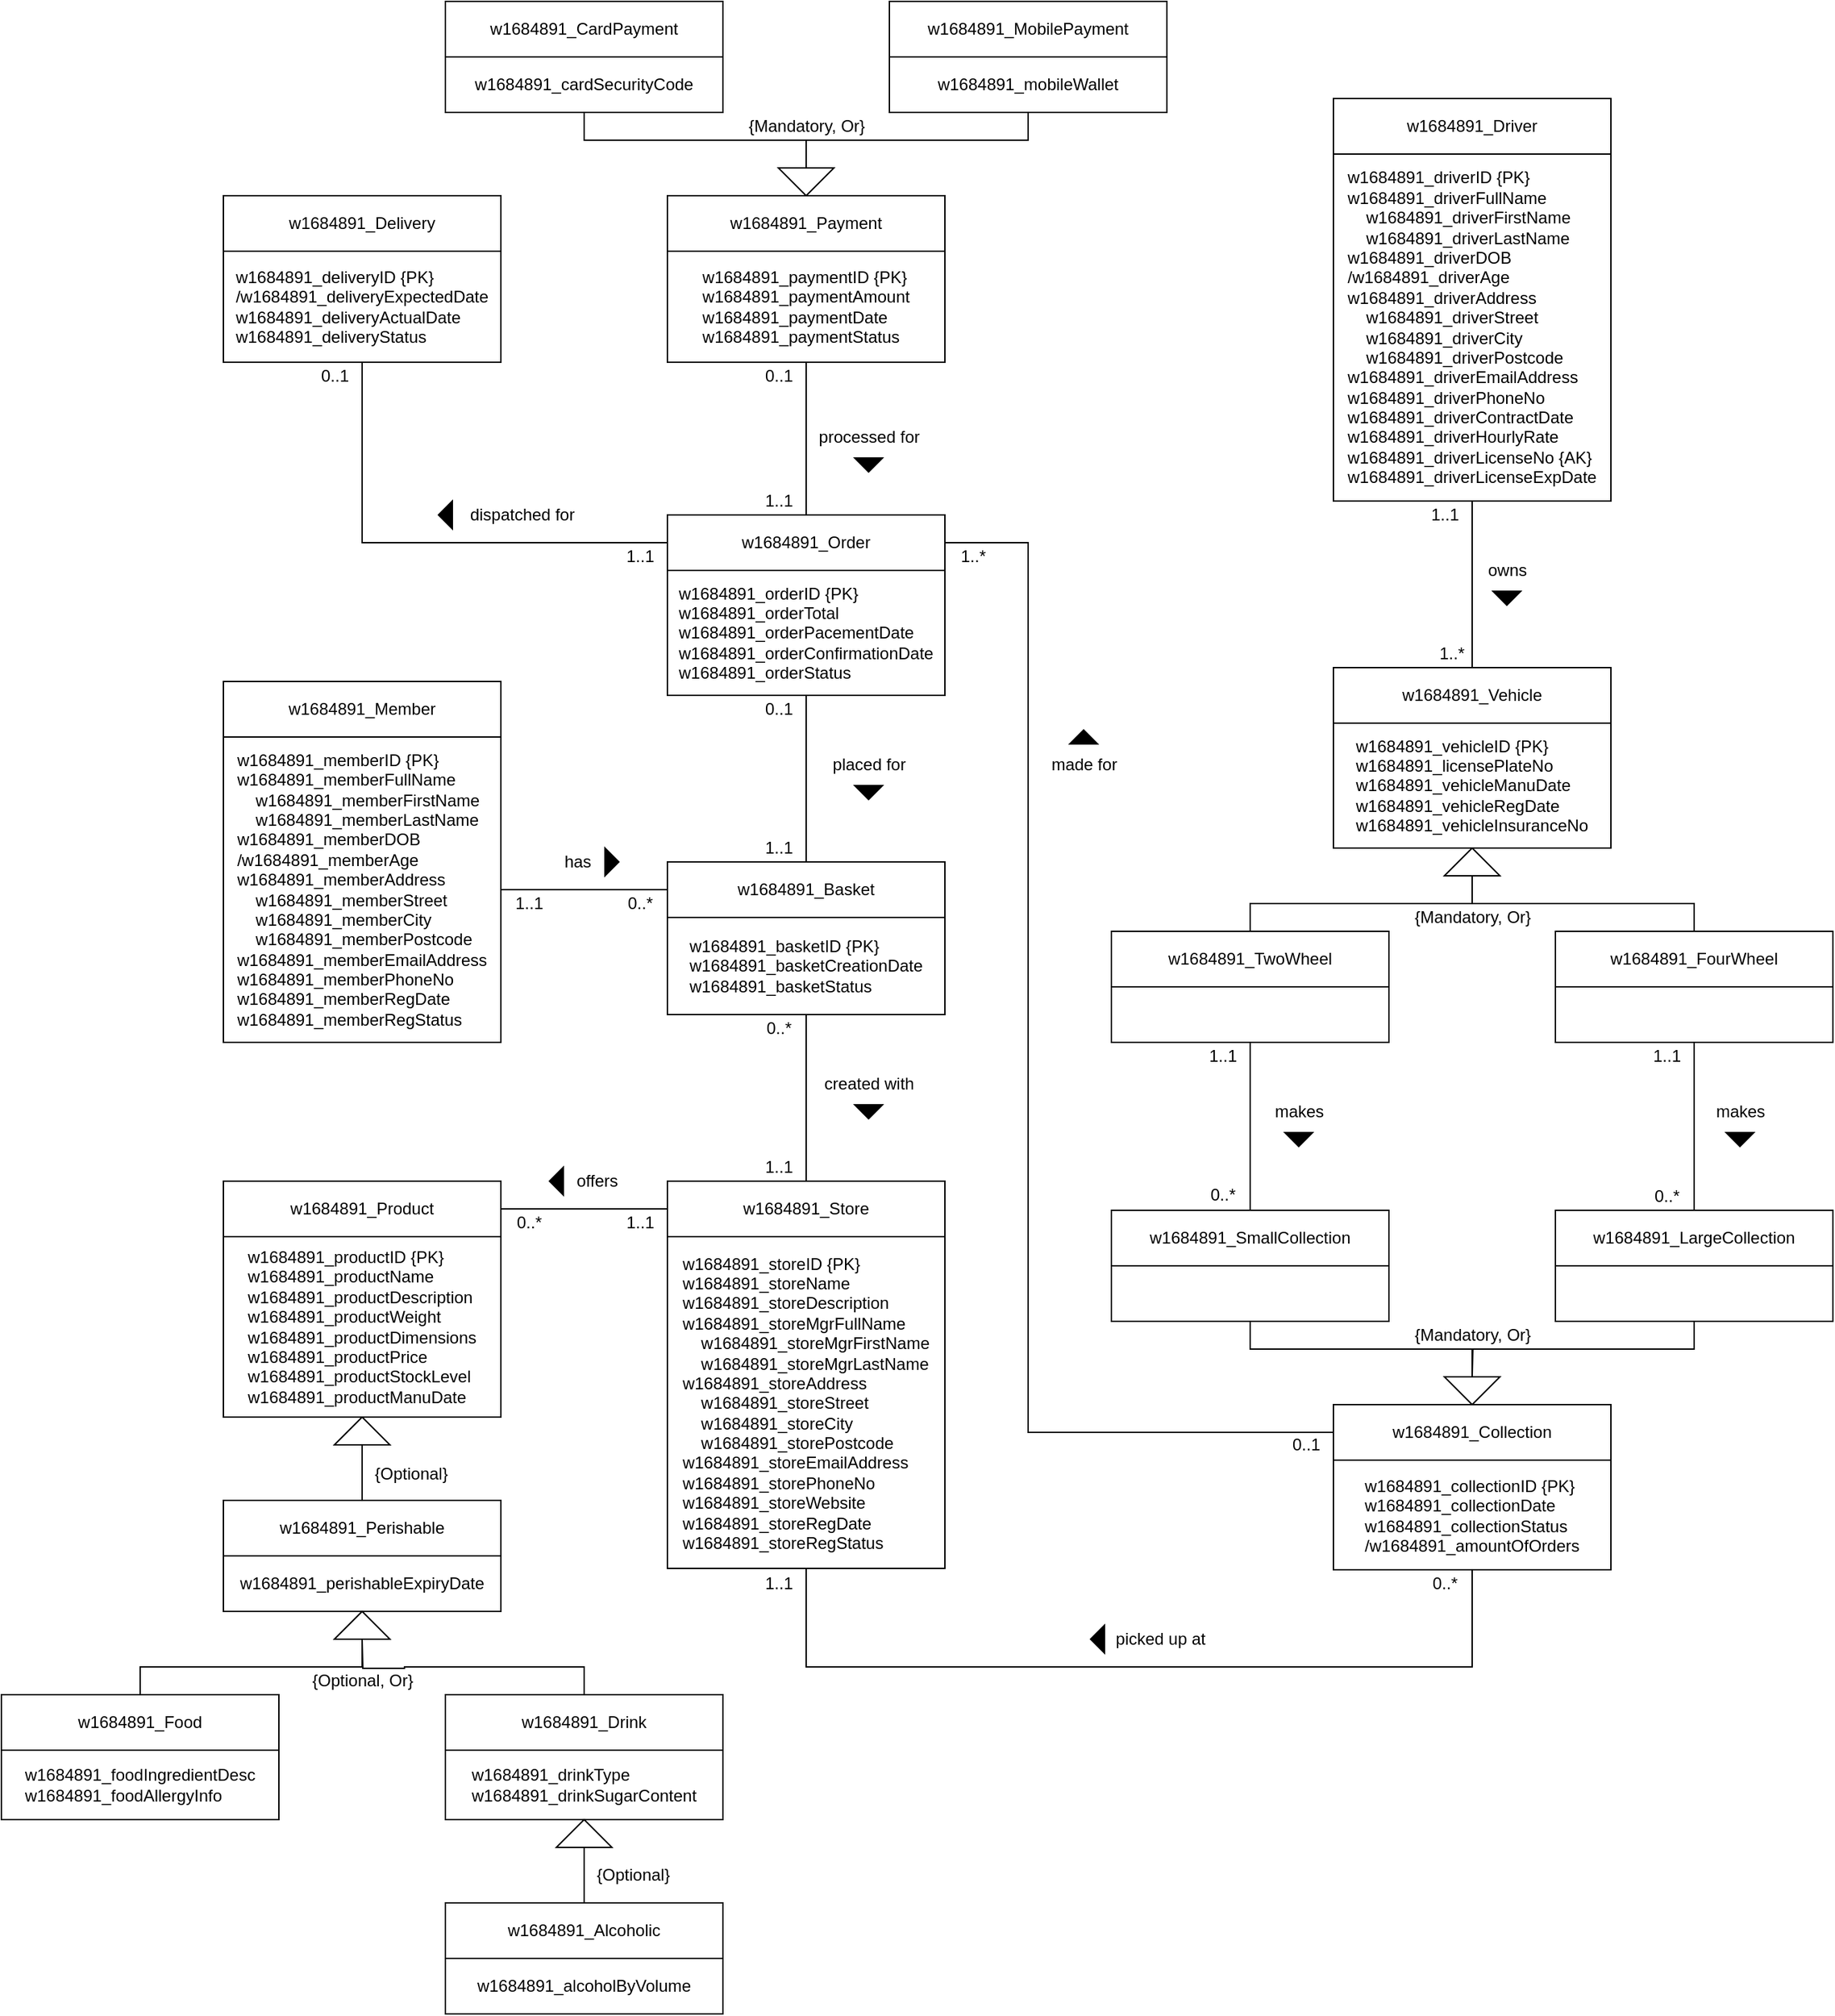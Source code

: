 <mxfile version="13.7.9" type="device"><diagram id="AXbPrAA4y6u8cPuDH0ho" name="Page-1"><mxGraphModel dx="1204" dy="5" grid="1" gridSize="10" guides="1" tooltips="1" connect="1" arrows="1" fold="1" page="1" pageScale="1" pageWidth="827" pageHeight="1169" math="0" shadow="0"><root><mxCell id="0"/><mxCell id="1" parent="0"/><mxCell id="hyEN_JTpBIxeZ1MjR1HN-39" value="" style="group" vertex="1" connectable="0" parent="1"><mxGeometry x="1000" y="1670" width="200" height="260" as="geometry"/></mxCell><mxCell id="hyEN_JTpBIxeZ1MjR1HN-40" value="w1684891_Member" style="whiteSpace=wrap;html=1;" vertex="1" parent="hyEN_JTpBIxeZ1MjR1HN-39"><mxGeometry width="200.0" height="40" as="geometry"/></mxCell><mxCell id="hyEN_JTpBIxeZ1MjR1HN-41" value="&lt;div style=&quot;text-align: justify&quot;&gt;w1684891_memberID {PK}&lt;/div&gt;&lt;span&gt;&lt;div style=&quot;text-align: justify&quot;&gt;&lt;span&gt;w1684891_memberFullName&lt;/span&gt;&lt;/div&gt;&lt;/span&gt;&lt;span&gt;&lt;div style=&quot;text-align: justify&quot;&gt;&lt;span&gt;&amp;nbsp; &amp;nbsp; w1684891_memberFirstName&lt;/span&gt;&lt;span&gt;&amp;nbsp;&lt;/span&gt;&lt;/div&gt;&lt;/span&gt;&lt;div style=&quot;text-align: justify&quot;&gt;&lt;span&gt;&amp;nbsp; &amp;nbsp; w1684891_memberLastName&lt;/span&gt;&lt;/div&gt;&lt;span&gt;&lt;div style=&quot;text-align: justify&quot;&gt;&lt;span&gt;w1684891_memberDOB&lt;/span&gt;&lt;/div&gt;&lt;div style=&quot;text-align: justify&quot;&gt;&lt;span&gt;/w1684891_memberAge&lt;/span&gt;&lt;span&gt;&lt;br&gt;&lt;/span&gt;&lt;/div&gt;&lt;/span&gt;&lt;div style=&quot;text-align: justify&quot;&gt;&lt;span&gt;w1684891_memberAddress&lt;/span&gt;&lt;/div&gt;&lt;div style=&quot;text-align: justify&quot;&gt;&lt;span&gt;&amp;nbsp; &amp;nbsp; w1684891_memberStreet&lt;/span&gt;&lt;span&gt;&lt;br&gt;&lt;/span&gt;&lt;/div&gt;&lt;div style=&quot;text-align: justify&quot;&gt;&lt;span&gt;&amp;nbsp; &amp;nbsp; w1684891_memberCity&lt;/span&gt;&lt;span&gt;&lt;br&gt;&lt;/span&gt;&lt;/div&gt;&lt;div style=&quot;text-align: justify&quot;&gt;&lt;span&gt;&amp;nbsp; &amp;nbsp; w1684891_memberPostcode&lt;/span&gt;&lt;span&gt;&lt;br&gt;&lt;/span&gt;&lt;/div&gt;&lt;div style=&quot;text-align: justify&quot;&gt;&lt;span&gt;w1684891_memberEmailAddress&lt;/span&gt;&lt;span&gt;&lt;br&gt;&lt;/span&gt;&lt;/div&gt;&lt;div style=&quot;text-align: justify&quot;&gt;&lt;span&gt;w1684891_memberPhoneNo&lt;/span&gt;&lt;span&gt;&lt;br&gt;&lt;/span&gt;&lt;/div&gt;&lt;div style=&quot;text-align: justify&quot;&gt;&lt;span&gt;w1684891_memberRegDate&lt;/span&gt;&lt;/div&gt;&lt;div style=&quot;text-align: justify&quot;&gt;w1684891_memberRegStatus&lt;span&gt;&lt;br&gt;&lt;/span&gt;&lt;/div&gt;" style="whiteSpace=wrap;html=1;align=center;" vertex="1" parent="hyEN_JTpBIxeZ1MjR1HN-39"><mxGeometry y="40" width="200" height="220" as="geometry"/></mxCell><mxCell id="hyEN_JTpBIxeZ1MjR1HN-42" value="" style="group" vertex="1" connectable="0" parent="1"><mxGeometry x="1320" y="1800" width="200" height="110" as="geometry"/></mxCell><mxCell id="hyEN_JTpBIxeZ1MjR1HN-43" value="&lt;div style=&quot;text-align: justify&quot;&gt;w1684891_basketID {PK}&lt;br&gt;&lt;/div&gt;&lt;div style=&quot;text-align: justify&quot;&gt;w1684891_basketCreationDate&lt;br&gt;&lt;/div&gt;&lt;div style=&quot;text-align: justify&quot;&gt;w1684891_basketStatus&lt;br&gt;&lt;/div&gt;" style="whiteSpace=wrap;html=1;align=center;" vertex="1" parent="hyEN_JTpBIxeZ1MjR1HN-42"><mxGeometry y="40" width="200" height="70" as="geometry"/></mxCell><mxCell id="hyEN_JTpBIxeZ1MjR1HN-44" value="w1684891_Basket" style="whiteSpace=wrap;html=1;" vertex="1" parent="hyEN_JTpBIxeZ1MjR1HN-42"><mxGeometry width="200.0" height="40" as="geometry"/></mxCell><mxCell id="hyEN_JTpBIxeZ1MjR1HN-129" value="" style="group" vertex="1" connectable="0" parent="1"><mxGeometry x="1320" y="2030" width="200" height="279" as="geometry"/></mxCell><mxCell id="hyEN_JTpBIxeZ1MjR1HN-130" value="w1684891_Store" style="whiteSpace=wrap;html=1;" vertex="1" parent="hyEN_JTpBIxeZ1MjR1HN-129"><mxGeometry width="200.0" height="40" as="geometry"/></mxCell><mxCell id="hyEN_JTpBIxeZ1MjR1HN-131" value="&lt;div style=&quot;text-align: justify&quot;&gt;&lt;div&gt;w1684891_storeID {PK}&lt;br&gt;&lt;/div&gt;&lt;div&gt;w1684891_storeName&lt;br&gt;&lt;/div&gt;&lt;div&gt;w1684891_storeDescription&lt;br&gt;&lt;/div&gt;&lt;div&gt;w1684891_storeMgrFullName&lt;br&gt;&lt;/div&gt;&lt;div&gt;&amp;nbsp; &amp;nbsp; w1684891_storeMgrFirstName&lt;br&gt;&lt;/div&gt;&lt;div&gt;&amp;nbsp; &amp;nbsp; w1684891_storeMgrLastName&lt;br&gt;&lt;/div&gt;&lt;div&gt;w1684891_storeAddress&lt;br&gt;&lt;/div&gt;&lt;div&gt;&amp;nbsp; &amp;nbsp; w1684891_storeStreet&lt;br&gt;&lt;/div&gt;&lt;div&gt;&amp;nbsp; &amp;nbsp; w1684891_storeCity&lt;br&gt;&lt;/div&gt;&lt;div&gt;&amp;nbsp; &amp;nbsp; w1684891_storePostcode&lt;br&gt;&lt;/div&gt;&lt;div&gt;w1684891_storeEmailAddress&lt;/div&gt;&lt;div&gt;w1684891_storePhoneNo&lt;br&gt;&lt;/div&gt;&lt;div&gt;w1684891_storeWebsite&lt;br&gt;&lt;/div&gt;&lt;div&gt;w1684891_storeRegDate&lt;/div&gt;&lt;div&gt;w1684891_storeRegStatus&lt;/div&gt;&lt;/div&gt;" style="whiteSpace=wrap;html=1;align=center;" vertex="1" parent="hyEN_JTpBIxeZ1MjR1HN-129"><mxGeometry y="40" width="200" height="239" as="geometry"/></mxCell><mxCell id="hyEN_JTpBIxeZ1MjR1HN-132" value="" style="group" vertex="1" connectable="0" parent="1"><mxGeometry x="1000" y="2260" width="200" height="80" as="geometry"/></mxCell><mxCell id="hyEN_JTpBIxeZ1MjR1HN-133" value="w1684891_Perishable" style="whiteSpace=wrap;html=1;" vertex="1" parent="hyEN_JTpBIxeZ1MjR1HN-132"><mxGeometry width="200.0" height="40" as="geometry"/></mxCell><mxCell id="hyEN_JTpBIxeZ1MjR1HN-134" value="&lt;div style=&quot;text-align: justify&quot;&gt;&lt;div&gt;&lt;br&gt;&lt;/div&gt;&lt;div&gt;w1684891_perishableExpiryDate&lt;br&gt;&lt;/div&gt;&lt;div&gt;&lt;br&gt;&lt;/div&gt;&lt;/div&gt;" style="whiteSpace=wrap;html=1;align=center;" vertex="1" parent="hyEN_JTpBIxeZ1MjR1HN-132"><mxGeometry y="40" width="200" height="40" as="geometry"/></mxCell><mxCell id="hyEN_JTpBIxeZ1MjR1HN-135" value="" style="group" vertex="1" connectable="0" parent="1"><mxGeometry x="840" y="2400" width="200" height="90" as="geometry"/></mxCell><mxCell id="hyEN_JTpBIxeZ1MjR1HN-136" value="w1684891_Food" style="whiteSpace=wrap;html=1;" vertex="1" parent="hyEN_JTpBIxeZ1MjR1HN-135"><mxGeometry width="200.0" height="40" as="geometry"/></mxCell><mxCell id="hyEN_JTpBIxeZ1MjR1HN-137" value="&lt;div style=&quot;text-align: justify&quot;&gt;&lt;div&gt;&lt;br&gt;&lt;/div&gt;&lt;div&gt;w1684891_foodIngredientDesc&lt;br&gt;&lt;/div&gt;&lt;div&gt;w1684891_foodAllergyInfo&lt;br&gt;&lt;/div&gt;&lt;div&gt;&lt;br&gt;&lt;/div&gt;&lt;/div&gt;" style="whiteSpace=wrap;html=1;align=center;" vertex="1" parent="hyEN_JTpBIxeZ1MjR1HN-135"><mxGeometry y="40" width="200" height="50" as="geometry"/></mxCell><mxCell id="hyEN_JTpBIxeZ1MjR1HN-138" value="" style="group" vertex="1" connectable="0" parent="1"><mxGeometry x="1160" y="2400" width="200" height="90" as="geometry"/></mxCell><mxCell id="hyEN_JTpBIxeZ1MjR1HN-139" value="w1684891_Drink" style="whiteSpace=wrap;html=1;" vertex="1" parent="hyEN_JTpBIxeZ1MjR1HN-138"><mxGeometry width="200.0" height="40" as="geometry"/></mxCell><mxCell id="hyEN_JTpBIxeZ1MjR1HN-140" value="&lt;div style=&quot;text-align: justify&quot;&gt;&lt;div&gt;&lt;br&gt;&lt;/div&gt;&lt;div&gt;w1684891_drinkType&lt;br&gt;&lt;/div&gt;&lt;div&gt;w1684891_drinkSugarContent&lt;br&gt;&lt;/div&gt;&lt;div&gt;&lt;br&gt;&lt;/div&gt;&lt;/div&gt;" style="whiteSpace=wrap;html=1;align=center;" vertex="1" parent="hyEN_JTpBIxeZ1MjR1HN-138"><mxGeometry y="40" width="200" height="50" as="geometry"/></mxCell><mxCell id="hyEN_JTpBIxeZ1MjR1HN-141" value="" style="group" vertex="1" connectable="0" parent="1"><mxGeometry x="1160" y="2550" width="200" height="80" as="geometry"/></mxCell><mxCell id="hyEN_JTpBIxeZ1MjR1HN-142" value="w1684891_Alcoholic" style="whiteSpace=wrap;html=1;" vertex="1" parent="hyEN_JTpBIxeZ1MjR1HN-141"><mxGeometry width="200.0" height="40" as="geometry"/></mxCell><mxCell id="hyEN_JTpBIxeZ1MjR1HN-143" value="&lt;div style=&quot;text-align: justify&quot;&gt;&lt;span style=&quot;text-align: center&quot;&gt;w1684891_alcoholByVolume&lt;/span&gt;&lt;br&gt;&lt;/div&gt;" style="whiteSpace=wrap;html=1;align=center;" vertex="1" parent="hyEN_JTpBIxeZ1MjR1HN-141"><mxGeometry y="40" width="200" height="40" as="geometry"/></mxCell><mxCell id="hyEN_JTpBIxeZ1MjR1HN-144" value="" style="triangle;whiteSpace=wrap;html=1;rotation=-90;" vertex="1" parent="1"><mxGeometry x="1090" y="2190" width="20" height="40" as="geometry"/></mxCell><mxCell id="hyEN_JTpBIxeZ1MjR1HN-145" value="{Optional}" style="text;html=1;align=center;verticalAlign=middle;resizable=0;points=[];autosize=1;" vertex="1" parent="1"><mxGeometry x="1100" y="2231" width="70" height="20" as="geometry"/></mxCell><mxCell id="hyEN_JTpBIxeZ1MjR1HN-146" value="" style="triangle;whiteSpace=wrap;html=1;rotation=-90;" vertex="1" parent="1"><mxGeometry x="1090" y="2330" width="20" height="40" as="geometry"/></mxCell><mxCell id="hyEN_JTpBIxeZ1MjR1HN-147" style="edgeStyle=orthogonalEdgeStyle;rounded=0;orthogonalLoop=1;jettySize=auto;html=1;exitX=0.5;exitY=0;exitDx=0;exitDy=0;entryX=0;entryY=0.5;entryDx=0;entryDy=0;endArrow=none;endFill=0;" edge="1" parent="1" source="hyEN_JTpBIxeZ1MjR1HN-136" target="hyEN_JTpBIxeZ1MjR1HN-146"><mxGeometry x="680" y="2040" as="geometry"/></mxCell><mxCell id="hyEN_JTpBIxeZ1MjR1HN-148" style="edgeStyle=orthogonalEdgeStyle;rounded=0;orthogonalLoop=1;jettySize=auto;html=1;exitX=0.5;exitY=0;exitDx=0;exitDy=0;endArrow=none;endFill=0;" edge="1" parent="1" source="hyEN_JTpBIxeZ1MjR1HN-139"><mxGeometry x="680" y="2040" as="geometry"><mxPoint x="1100" y="2360" as="targetPoint"/></mxGeometry></mxCell><mxCell id="hyEN_JTpBIxeZ1MjR1HN-149" value="" style="triangle;whiteSpace=wrap;html=1;rotation=-90;" vertex="1" parent="1"><mxGeometry x="1250" y="2480" width="20" height="40" as="geometry"/></mxCell><mxCell id="hyEN_JTpBIxeZ1MjR1HN-150" style="edgeStyle=orthogonalEdgeStyle;rounded=0;orthogonalLoop=1;jettySize=auto;html=1;exitX=0.5;exitY=0;exitDx=0;exitDy=0;entryX=0;entryY=0.5;entryDx=0;entryDy=0;endArrow=none;endFill=0;" edge="1" parent="1" source="hyEN_JTpBIxeZ1MjR1HN-142" target="hyEN_JTpBIxeZ1MjR1HN-149"><mxGeometry x="680" y="2040" as="geometry"/></mxCell><mxCell id="hyEN_JTpBIxeZ1MjR1HN-151" value="{Optional, Or}" style="text;html=1;align=center;verticalAlign=middle;resizable=0;points=[];autosize=1;" vertex="1" parent="1"><mxGeometry x="1055" y="2380" width="90" height="20" as="geometry"/></mxCell><mxCell id="hyEN_JTpBIxeZ1MjR1HN-152" value="{Optional}" style="text;html=1;align=center;verticalAlign=middle;resizable=0;points=[];autosize=1;" vertex="1" parent="1"><mxGeometry x="1260" y="2520" width="70" height="20" as="geometry"/></mxCell><mxCell id="hyEN_JTpBIxeZ1MjR1HN-154" value="" style="group" vertex="1" connectable="0" parent="1"><mxGeometry x="1000" y="2030" width="200" height="170" as="geometry"/></mxCell><mxCell id="hyEN_JTpBIxeZ1MjR1HN-155" value="w1684891_Product" style="whiteSpace=wrap;html=1;" vertex="1" parent="hyEN_JTpBIxeZ1MjR1HN-154"><mxGeometry width="200" height="40" as="geometry"/></mxCell><mxCell id="hyEN_JTpBIxeZ1MjR1HN-156" value="&lt;div style=&quot;text-align: justify&quot;&gt;&lt;div&gt;w1684891_productID {PK}&lt;br&gt;&lt;/div&gt;&lt;div&gt;w1684891_productName&lt;br&gt;&lt;/div&gt;&lt;div&gt;w1684891_productDescription&lt;/div&gt;&lt;div&gt;w1684891_productWeight&lt;br&gt;&lt;/div&gt;&lt;div&gt;w1684891_productDimensions&lt;/div&gt;&lt;div&gt;w1684891_productPrice&lt;br&gt;&lt;/div&gt;&lt;div&gt;w1684891_productStockLevel&lt;/div&gt;&lt;div&gt;w1684891_productManuDate&lt;br&gt;&lt;/div&gt;&lt;/div&gt;" style="whiteSpace=wrap;html=1;align=center;" vertex="1" parent="hyEN_JTpBIxeZ1MjR1HN-154"><mxGeometry y="40" width="200" height="130" as="geometry"/></mxCell><mxCell id="hyEN_JTpBIxeZ1MjR1HN-157" style="edgeStyle=orthogonalEdgeStyle;rounded=0;orthogonalLoop=1;jettySize=auto;html=1;exitX=0.5;exitY=0;exitDx=0;exitDy=0;entryX=0;entryY=0.5;entryDx=0;entryDy=0;endArrow=none;endFill=0;" edge="1" parent="1" source="hyEN_JTpBIxeZ1MjR1HN-133" target="hyEN_JTpBIxeZ1MjR1HN-144"><mxGeometry relative="1" as="geometry"/></mxCell><mxCell id="hyEN_JTpBIxeZ1MjR1HN-158" value="" style="group" vertex="1" connectable="0" parent="1"><mxGeometry x="1000" y="1320" width="200" height="120" as="geometry"/></mxCell><mxCell id="hyEN_JTpBIxeZ1MjR1HN-159" value="&lt;div style=&quot;text-align: justify&quot;&gt;w1684891_deliveryID {PK}&lt;br&gt;&lt;/div&gt;&lt;div style=&quot;text-align: justify&quot;&gt;/w1684891_deliveryExpectedDate&lt;br&gt;&lt;/div&gt;&lt;div style=&quot;text-align: justify&quot;&gt;w1684891_deliveryActualDate&lt;br&gt;&lt;/div&gt;&lt;div style=&quot;text-align: justify&quot;&gt;w1684891_deliveryStatus&lt;/div&gt;" style="whiteSpace=wrap;html=1;align=center;" vertex="1" parent="hyEN_JTpBIxeZ1MjR1HN-158"><mxGeometry y="40" width="200" height="80" as="geometry"/></mxCell><mxCell id="hyEN_JTpBIxeZ1MjR1HN-160" value="w1684891_Delivery" style="whiteSpace=wrap;html=1;" vertex="1" parent="hyEN_JTpBIxeZ1MjR1HN-158"><mxGeometry width="200.0" height="40" as="geometry"/></mxCell><mxCell id="hyEN_JTpBIxeZ1MjR1HN-161" style="edgeStyle=orthogonalEdgeStyle;rounded=0;orthogonalLoop=1;jettySize=auto;html=1;exitX=0.5;exitY=1;exitDx=0;exitDy=0;endArrow=none;endFill=0;" edge="1" parent="hyEN_JTpBIxeZ1MjR1HN-158"><mxGeometry x="80" y="430" as="geometry"><mxPoint x="260" y="390" as="sourcePoint"/><mxPoint x="260" y="390" as="targetPoint"/></mxGeometry></mxCell><mxCell id="hyEN_JTpBIxeZ1MjR1HN-162" value="" style="group" vertex="1" connectable="0" parent="1"><mxGeometry x="1320" y="1550" width="200" height="130" as="geometry"/></mxCell><mxCell id="hyEN_JTpBIxeZ1MjR1HN-163" value="&lt;div style=&quot;text-align: justify&quot;&gt;w1684891_orderID {PK}&lt;br&gt;&lt;/div&gt;&lt;div style=&quot;text-align: justify&quot;&gt;w1684891_orderTotal&lt;/div&gt;&lt;div style=&quot;text-align: justify&quot;&gt;w1684891_orderPacementDate&lt;br&gt;&lt;/div&gt;&lt;div style=&quot;text-align: justify&quot;&gt;w1684891_orderConfirmationDate&lt;br&gt;&lt;/div&gt;&lt;div style=&quot;text-align: justify&quot;&gt;w1684891_orderStatus&lt;/div&gt;" style="whiteSpace=wrap;html=1;align=center;" vertex="1" parent="hyEN_JTpBIxeZ1MjR1HN-162"><mxGeometry y="40" width="200" height="90" as="geometry"/></mxCell><mxCell id="hyEN_JTpBIxeZ1MjR1HN-164" value="w1684891_Order" style="whiteSpace=wrap;html=1;" vertex="1" parent="hyEN_JTpBIxeZ1MjR1HN-162"><mxGeometry width="200.0" height="40" as="geometry"/></mxCell><mxCell id="hyEN_JTpBIxeZ1MjR1HN-46" value="{Mandatory, Or}" style="text;html=1;align=center;verticalAlign=middle;resizable=0;points=[];autosize=1;" vertex="1" parent="1"><mxGeometry x="1370" y="1260" width="100" height="20" as="geometry"/></mxCell><mxCell id="hyEN_JTpBIxeZ1MjR1HN-50" value="" style="group" vertex="1" connectable="0" parent="1"><mxGeometry x="1160" y="1180" width="200" height="80" as="geometry"/></mxCell><mxCell id="hyEN_JTpBIxeZ1MjR1HN-51" value="w1684891_CardPayment" style="whiteSpace=wrap;html=1;" vertex="1" parent="hyEN_JTpBIxeZ1MjR1HN-50"><mxGeometry width="200.0" height="40" as="geometry"/></mxCell><mxCell id="hyEN_JTpBIxeZ1MjR1HN-52" value="&lt;div style=&quot;text-align: justify&quot;&gt;&lt;span style=&quot;text-align: center&quot;&gt;w1684891_cardSecurityCode&lt;/span&gt;&lt;br&gt;&lt;/div&gt;" style="whiteSpace=wrap;html=1;align=center;" vertex="1" parent="hyEN_JTpBIxeZ1MjR1HN-50"><mxGeometry y="40" width="200" height="40" as="geometry"/></mxCell><mxCell id="hyEN_JTpBIxeZ1MjR1HN-53" value="" style="group" vertex="1" connectable="0" parent="1"><mxGeometry x="1480" y="1180" width="200" height="80" as="geometry"/></mxCell><mxCell id="hyEN_JTpBIxeZ1MjR1HN-54" value="w1684891_MobilePayment" style="whiteSpace=wrap;html=1;" vertex="1" parent="hyEN_JTpBIxeZ1MjR1HN-53"><mxGeometry width="200.0" height="40" as="geometry"/></mxCell><mxCell id="hyEN_JTpBIxeZ1MjR1HN-55" value="&lt;div style=&quot;text-align: justify&quot;&gt;&lt;span style=&quot;text-align: center&quot;&gt;w1684891_mobileWallet&lt;/span&gt;&lt;br&gt;&lt;/div&gt;" style="whiteSpace=wrap;html=1;align=center;" vertex="1" parent="hyEN_JTpBIxeZ1MjR1HN-53"><mxGeometry y="40" width="200" height="40" as="geometry"/></mxCell><mxCell id="hyEN_JTpBIxeZ1MjR1HN-56" value="" style="triangle;whiteSpace=wrap;html=1;rotation=-90;direction=west;" vertex="1" parent="1"><mxGeometry x="1410" y="1290" width="20" height="40" as="geometry"/></mxCell><mxCell id="hyEN_JTpBIxeZ1MjR1HN-192" value="" style="group" vertex="1" connectable="0" parent="1"><mxGeometry x="1320" y="1320" width="200" height="120" as="geometry"/></mxCell><mxCell id="hyEN_JTpBIxeZ1MjR1HN-48" value="&lt;div style=&quot;text-align: justify&quot;&gt;w1684891_paymentID {PK}&lt;br&gt;&lt;/div&gt;&lt;div style=&quot;text-align: justify&quot;&gt;w1684891_paymentAmount&lt;/div&gt;&lt;div style=&quot;text-align: justify&quot;&gt;w1684891_paymentDate&lt;/div&gt;&lt;div style=&quot;text-align: justify&quot;&gt;w1684891_paymentStatus&lt;/div&gt;" style="whiteSpace=wrap;html=1;align=center;" vertex="1" parent="hyEN_JTpBIxeZ1MjR1HN-192"><mxGeometry y="40" width="200" height="80" as="geometry"/></mxCell><mxCell id="hyEN_JTpBIxeZ1MjR1HN-49" value="w1684891_Payment" style="whiteSpace=wrap;html=1;" vertex="1" parent="hyEN_JTpBIxeZ1MjR1HN-192"><mxGeometry width="200.0" height="40" as="geometry"/></mxCell><mxCell id="hyEN_JTpBIxeZ1MjR1HN-196" style="edgeStyle=orthogonalEdgeStyle;rounded=0;orthogonalLoop=1;jettySize=auto;html=1;exitX=0.5;exitY=1;exitDx=0;exitDy=0;entryX=0;entryY=0.5;entryDx=0;entryDy=0;endArrow=none;endFill=0;" edge="1" parent="1" source="hyEN_JTpBIxeZ1MjR1HN-52" target="hyEN_JTpBIxeZ1MjR1HN-56"><mxGeometry relative="1" as="geometry"/></mxCell><mxCell id="hyEN_JTpBIxeZ1MjR1HN-197" style="edgeStyle=orthogonalEdgeStyle;rounded=0;orthogonalLoop=1;jettySize=auto;html=1;exitX=0.5;exitY=1;exitDx=0;exitDy=0;entryX=0;entryY=0.5;entryDx=0;entryDy=0;endArrow=none;endFill=0;" edge="1" parent="1" source="hyEN_JTpBIxeZ1MjR1HN-55" target="hyEN_JTpBIxeZ1MjR1HN-56"><mxGeometry relative="1" as="geometry"/></mxCell><mxCell id="hyEN_JTpBIxeZ1MjR1HN-198" style="edgeStyle=orthogonalEdgeStyle;rounded=0;orthogonalLoop=1;jettySize=auto;html=1;exitX=0;exitY=0.5;exitDx=0;exitDy=0;entryX=1;entryY=0.5;entryDx=0;entryDy=0;endArrow=none;endFill=0;" edge="1" parent="1" source="hyEN_JTpBIxeZ1MjR1HN-85" target="hyEN_JTpBIxeZ1MjR1HN-164"><mxGeometry relative="1" as="geometry"><Array as="points"><mxPoint x="1580" y="2211"/><mxPoint x="1580" y="1570"/></Array></mxGeometry></mxCell><mxCell id="hyEN_JTpBIxeZ1MjR1HN-200" style="edgeStyle=orthogonalEdgeStyle;rounded=0;orthogonalLoop=1;jettySize=auto;html=1;exitX=0.5;exitY=0;exitDx=0;exitDy=0;entryX=0.5;entryY=1;entryDx=0;entryDy=0;endArrow=none;endFill=0;" edge="1" parent="1" source="hyEN_JTpBIxeZ1MjR1HN-130" target="hyEN_JTpBIxeZ1MjR1HN-43"><mxGeometry relative="1" as="geometry"/></mxCell><mxCell id="hyEN_JTpBIxeZ1MjR1HN-201" style="edgeStyle=orthogonalEdgeStyle;rounded=0;orthogonalLoop=1;jettySize=auto;html=1;exitX=0.5;exitY=0;exitDx=0;exitDy=0;entryX=0.5;entryY=1;entryDx=0;entryDy=0;endArrow=none;endFill=0;" edge="1" parent="1" source="hyEN_JTpBIxeZ1MjR1HN-44" target="hyEN_JTpBIxeZ1MjR1HN-163"><mxGeometry relative="1" as="geometry"/></mxCell><mxCell id="hyEN_JTpBIxeZ1MjR1HN-206" style="edgeStyle=orthogonalEdgeStyle;rounded=0;orthogonalLoop=1;jettySize=auto;html=1;exitX=0.5;exitY=1;exitDx=0;exitDy=0;entryX=0.5;entryY=1;entryDx=0;entryDy=0;endArrow=none;endFill=0;" edge="1" parent="1" source="hyEN_JTpBIxeZ1MjR1HN-83" target="hyEN_JTpBIxeZ1MjR1HN-131"><mxGeometry relative="1" as="geometry"><Array as="points"><mxPoint x="1900" y="2380"/><mxPoint x="1420" y="2380"/></Array></mxGeometry></mxCell><mxCell id="hyEN_JTpBIxeZ1MjR1HN-207" style="edgeStyle=orthogonalEdgeStyle;rounded=0;orthogonalLoop=1;jettySize=auto;html=1;exitX=0.5;exitY=1;exitDx=0;exitDy=0;entryX=0.5;entryY=0;entryDx=0;entryDy=0;endArrow=none;endFill=0;" edge="1" parent="1" source="hyEN_JTpBIxeZ1MjR1HN-48" target="hyEN_JTpBIxeZ1MjR1HN-164"><mxGeometry relative="1" as="geometry"/></mxCell><mxCell id="hyEN_JTpBIxeZ1MjR1HN-217" style="edgeStyle=orthogonalEdgeStyle;rounded=0;orthogonalLoop=1;jettySize=auto;html=1;exitX=0;exitY=0.5;exitDx=0;exitDy=0;entryX=0.5;entryY=1;entryDx=0;entryDy=0;endArrow=none;endFill=0;" edge="1" parent="1" source="hyEN_JTpBIxeZ1MjR1HN-164" target="hyEN_JTpBIxeZ1MjR1HN-159"><mxGeometry relative="1" as="geometry"/></mxCell><mxCell id="hyEN_JTpBIxeZ1MjR1HN-219" style="edgeStyle=orthogonalEdgeStyle;rounded=0;orthogonalLoop=1;jettySize=auto;html=1;exitX=1;exitY=0.5;exitDx=0;exitDy=0;endArrow=none;endFill=0;" edge="1" parent="1" source="hyEN_JTpBIxeZ1MjR1HN-155" target="hyEN_JTpBIxeZ1MjR1HN-130"><mxGeometry relative="1" as="geometry"/></mxCell><mxCell id="hyEN_JTpBIxeZ1MjR1HN-220" style="edgeStyle=orthogonalEdgeStyle;rounded=0;orthogonalLoop=1;jettySize=auto;html=1;exitX=1;exitY=0.5;exitDx=0;exitDy=0;entryX=0;entryY=0.5;entryDx=0;entryDy=0;endArrow=none;endFill=0;" edge="1" parent="1" source="hyEN_JTpBIxeZ1MjR1HN-41" target="hyEN_JTpBIxeZ1MjR1HN-44"><mxGeometry relative="1" as="geometry"/></mxCell><mxCell id="hyEN_JTpBIxeZ1MjR1HN-221" value="offers" style="text;html=1;align=center;verticalAlign=middle;resizable=0;points=[];autosize=1;" vertex="1" parent="1"><mxGeometry x="1244" y="2020" width="50" height="20" as="geometry"/></mxCell><mxCell id="hyEN_JTpBIxeZ1MjR1HN-222" value="" style="triangle;whiteSpace=wrap;html=1;rotation=-90;direction=north;fillColor=#000000;" vertex="1" parent="1"><mxGeometry x="1230" y="2025" width="20" height="10" as="geometry"/></mxCell><mxCell id="hyEN_JTpBIxeZ1MjR1HN-223" value="1..1" style="text;html=1;align=center;verticalAlign=middle;resizable=0;points=[];autosize=1;" vertex="1" parent="1"><mxGeometry x="1280" y="2050" width="40" height="20" as="geometry"/></mxCell><mxCell id="hyEN_JTpBIxeZ1MjR1HN-224" value="0..*" style="text;html=1;align=center;verticalAlign=middle;resizable=0;points=[];autosize=1;" vertex="1" parent="1"><mxGeometry x="1205" y="2050" width="30" height="20" as="geometry"/></mxCell><mxCell id="hyEN_JTpBIxeZ1MjR1HN-225" value="has" style="text;html=1;align=center;verticalAlign=middle;resizable=0;points=[];autosize=1;" vertex="1" parent="1"><mxGeometry x="1240" y="1790" width="30" height="20" as="geometry"/></mxCell><mxCell id="hyEN_JTpBIxeZ1MjR1HN-226" value="" style="triangle;whiteSpace=wrap;html=1;rotation=-90;direction=south;fillColor=#000000;" vertex="1" parent="1"><mxGeometry x="1270" y="1795" width="20" height="10" as="geometry"/></mxCell><mxCell id="hyEN_JTpBIxeZ1MjR1HN-227" value="1..1" style="text;html=1;align=center;verticalAlign=middle;resizable=0;points=[];autosize=1;" vertex="1" parent="1"><mxGeometry x="1200" y="1820" width="40" height="20" as="geometry"/></mxCell><mxCell id="hyEN_JTpBIxeZ1MjR1HN-228" value="0..*" style="text;html=1;align=center;verticalAlign=middle;resizable=0;points=[];autosize=1;" vertex="1" parent="1"><mxGeometry x="1285" y="1820" width="30" height="20" as="geometry"/></mxCell><mxCell id="hyEN_JTpBIxeZ1MjR1HN-229" value="dispatched for" style="text;html=1;align=center;verticalAlign=middle;resizable=0;points=[];autosize=1;" vertex="1" parent="1"><mxGeometry x="1170" y="1540" width="90" height="20" as="geometry"/></mxCell><mxCell id="hyEN_JTpBIxeZ1MjR1HN-230" value="" style="triangle;whiteSpace=wrap;html=1;rotation=-90;direction=north;fillColor=#000000;" vertex="1" parent="1"><mxGeometry x="1150" y="1545" width="20" height="10" as="geometry"/></mxCell><mxCell id="hyEN_JTpBIxeZ1MjR1HN-231" value="1..1" style="text;html=1;align=center;verticalAlign=middle;resizable=0;points=[];autosize=1;" vertex="1" parent="1"><mxGeometry x="1280" y="1570" width="40" height="20" as="geometry"/></mxCell><mxCell id="hyEN_JTpBIxeZ1MjR1HN-232" value="0..1" style="text;html=1;align=center;verticalAlign=middle;resizable=0;points=[];autosize=1;" vertex="1" parent="1"><mxGeometry x="1060" y="1440" width="40" height="20" as="geometry"/></mxCell><mxCell id="hyEN_JTpBIxeZ1MjR1HN-233" value="picked up at" style="text;html=1;align=center;verticalAlign=middle;resizable=0;points=[];autosize=1;" vertex="1" parent="1"><mxGeometry x="1635" y="2350" width="80" height="20" as="geometry"/></mxCell><mxCell id="hyEN_JTpBIxeZ1MjR1HN-234" value="" style="triangle;whiteSpace=wrap;html=1;rotation=-90;direction=north;fillColor=#000000;" vertex="1" parent="1"><mxGeometry x="1620" y="2355" width="20" height="10" as="geometry"/></mxCell><mxCell id="hyEN_JTpBIxeZ1MjR1HN-236" value="1..1" style="text;html=1;align=center;verticalAlign=middle;resizable=0;points=[];autosize=1;" vertex="1" parent="1"><mxGeometry x="1380" y="2310" width="40" height="20" as="geometry"/></mxCell><mxCell id="hyEN_JTpBIxeZ1MjR1HN-237" value="made for" style="text;html=1;align=center;verticalAlign=middle;resizable=0;points=[];autosize=1;" vertex="1" parent="1"><mxGeometry x="1590" y="1720" width="60" height="20" as="geometry"/></mxCell><mxCell id="hyEN_JTpBIxeZ1MjR1HN-238" value="" style="triangle;whiteSpace=wrap;html=1;rotation=-90;direction=east;fillColor=#000000;" vertex="1" parent="1"><mxGeometry x="1615" y="1700" width="10" height="20" as="geometry"/></mxCell><mxCell id="hyEN_JTpBIxeZ1MjR1HN-239" value="1..*" style="text;html=1;align=center;verticalAlign=middle;resizable=0;points=[];autosize=1;" vertex="1" parent="1"><mxGeometry x="1525" y="1570" width="30" height="20" as="geometry"/></mxCell><mxCell id="hyEN_JTpBIxeZ1MjR1HN-241" value="1..1" style="text;html=1;align=center;verticalAlign=middle;resizable=0;points=[];autosize=1;" vertex="1" parent="1"><mxGeometry x="1380" y="1530" width="40" height="20" as="geometry"/></mxCell><mxCell id="hyEN_JTpBIxeZ1MjR1HN-242" value="0..1" style="text;html=1;align=center;verticalAlign=middle;resizable=0;points=[];autosize=1;" vertex="1" parent="1"><mxGeometry x="1380" y="1440" width="40" height="20" as="geometry"/></mxCell><mxCell id="hyEN_JTpBIxeZ1MjR1HN-243" value="processed for" style="text;html=1;align=center;verticalAlign=middle;resizable=0;points=[];autosize=1;" vertex="1" parent="1"><mxGeometry x="1420" y="1484" width="90" height="20" as="geometry"/></mxCell><mxCell id="hyEN_JTpBIxeZ1MjR1HN-244" value="" style="triangle;whiteSpace=wrap;html=1;rotation=-90;direction=west;fillColor=#000000;" vertex="1" parent="1"><mxGeometry x="1460" y="1504" width="10" height="20" as="geometry"/></mxCell><mxCell id="hyEN_JTpBIxeZ1MjR1HN-245" style="edgeStyle=orthogonalEdgeStyle;rounded=0;orthogonalLoop=1;jettySize=auto;html=1;exitX=0.5;exitY=0;exitDx=0;exitDy=0;entryX=0;entryY=0.5;entryDx=0;entryDy=0;endArrow=none;endFill=0;" edge="1" parent="1" source="hyEN_JTpBIxeZ1MjR1HN-238" target="hyEN_JTpBIxeZ1MjR1HN-238"><mxGeometry relative="1" as="geometry"/></mxCell><mxCell id="hyEN_JTpBIxeZ1MjR1HN-246" value="placed for" style="text;html=1;align=center;verticalAlign=middle;resizable=0;points=[];autosize=1;" vertex="1" parent="1"><mxGeometry x="1430" y="1720" width="70" height="20" as="geometry"/></mxCell><mxCell id="hyEN_JTpBIxeZ1MjR1HN-247" value="" style="triangle;whiteSpace=wrap;html=1;rotation=-90;direction=west;fillColor=#000000;" vertex="1" parent="1"><mxGeometry x="1460" y="1740" width="10" height="20" as="geometry"/></mxCell><mxCell id="hyEN_JTpBIxeZ1MjR1HN-248" value="0..1" style="text;html=1;align=center;verticalAlign=middle;resizable=0;points=[];autosize=1;" vertex="1" parent="1"><mxGeometry x="1380" y="1680" width="40" height="20" as="geometry"/></mxCell><mxCell id="hyEN_JTpBIxeZ1MjR1HN-249" value="1..1" style="text;html=1;align=center;verticalAlign=middle;resizable=0;points=[];autosize=1;" vertex="1" parent="1"><mxGeometry x="1380" y="1780" width="40" height="20" as="geometry"/></mxCell><mxCell id="hyEN_JTpBIxeZ1MjR1HN-250" value="created with" style="text;html=1;align=center;verticalAlign=middle;resizable=0;points=[];autosize=1;" vertex="1" parent="1"><mxGeometry x="1425" y="1950" width="80" height="20" as="geometry"/></mxCell><mxCell id="hyEN_JTpBIxeZ1MjR1HN-251" value="" style="triangle;whiteSpace=wrap;html=1;rotation=-90;direction=west;fillColor=#000000;" vertex="1" parent="1"><mxGeometry x="1460" y="1970" width="10" height="20" as="geometry"/></mxCell><mxCell id="hyEN_JTpBIxeZ1MjR1HN-252" value="0..*" style="text;html=1;align=center;verticalAlign=middle;resizable=0;points=[];autosize=1;" vertex="1" parent="1"><mxGeometry x="1385" y="1910" width="30" height="20" as="geometry"/></mxCell><mxCell id="hyEN_JTpBIxeZ1MjR1HN-253" value="1..1" style="text;html=1;align=center;verticalAlign=middle;resizable=0;points=[];autosize=1;" vertex="1" parent="1"><mxGeometry x="1380" y="2010" width="40" height="20" as="geometry"/></mxCell><mxCell id="hyEN_JTpBIxeZ1MjR1HN-171" value="" style="group" vertex="1" connectable="0" parent="1"><mxGeometry x="1800" y="1250" width="200" height="290" as="geometry"/></mxCell><mxCell id="hyEN_JTpBIxeZ1MjR1HN-172" value="w1684891_Driver" style="whiteSpace=wrap;html=1;" vertex="1" parent="hyEN_JTpBIxeZ1MjR1HN-171"><mxGeometry width="200" height="40" as="geometry"/></mxCell><mxCell id="hyEN_JTpBIxeZ1MjR1HN-173" value="&lt;div style=&quot;text-align: justify&quot;&gt;w1684891_driverID {PK}&lt;/div&gt;&lt;span&gt;&lt;div style=&quot;text-align: justify&quot;&gt;&lt;span&gt;w1684891_driverFullName&lt;/span&gt;&lt;/div&gt;&lt;/span&gt;&lt;span&gt;&lt;div style=&quot;text-align: justify&quot;&gt;&lt;span&gt;&amp;nbsp; &amp;nbsp; w1684891_driverFirstName&lt;/span&gt;&lt;span&gt;&amp;nbsp;&lt;/span&gt;&lt;/div&gt;&lt;/span&gt;&lt;div style=&quot;text-align: justify&quot;&gt;&lt;span&gt;&amp;nbsp; &amp;nbsp; w1684891_driverLastName&lt;/span&gt;&lt;/div&gt;&lt;span&gt;&lt;div style=&quot;text-align: justify&quot;&gt;&lt;span&gt;w1684891_driverDOB&lt;/span&gt;&lt;/div&gt;&lt;div style=&quot;text-align: justify&quot;&gt;&lt;span&gt;/w1684891_driverAge&lt;/span&gt;&lt;span&gt;&lt;br&gt;&lt;/span&gt;&lt;/div&gt;&lt;/span&gt;&lt;div style=&quot;text-align: justify&quot;&gt;&lt;span&gt;w1684891_driverAddress&lt;/span&gt;&lt;/div&gt;&lt;div style=&quot;text-align: justify&quot;&gt;&lt;span&gt;&amp;nbsp; &amp;nbsp; w1684891_driverStreet&lt;/span&gt;&lt;span&gt;&lt;br&gt;&lt;/span&gt;&lt;/div&gt;&lt;div style=&quot;text-align: justify&quot;&gt;&lt;span&gt;&amp;nbsp; &amp;nbsp; w1684891_driverCity&lt;/span&gt;&lt;span&gt;&lt;br&gt;&lt;/span&gt;&lt;/div&gt;&lt;div style=&quot;text-align: justify&quot;&gt;&lt;span&gt;&amp;nbsp; &amp;nbsp; w1684891_driverPostcode&lt;/span&gt;&lt;span&gt;&lt;br&gt;&lt;/span&gt;&lt;/div&gt;&lt;div style=&quot;text-align: justify&quot;&gt;&lt;span&gt;w1684891_driverEmailAddress&lt;/span&gt;&lt;span&gt;&lt;br&gt;&lt;/span&gt;&lt;/div&gt;&lt;div style=&quot;text-align: justify&quot;&gt;&lt;span&gt;w1684891_driverPhoneNo&lt;/span&gt;&lt;span&gt;&lt;br&gt;&lt;/span&gt;&lt;/div&gt;&lt;div style=&quot;text-align: justify&quot;&gt;&lt;span&gt;w1684891_driverContractDate&lt;/span&gt;&lt;/div&gt;&lt;div style=&quot;text-align: justify&quot;&gt;w1684891_driverHourlyRate&lt;span&gt;&lt;br&gt;&lt;/span&gt;&lt;/div&gt;&lt;div style=&quot;text-align: justify&quot;&gt;w1684891_driverLicenseNo {AK}&lt;/div&gt;&lt;div style=&quot;text-align: justify&quot;&gt;w1684891_driverLicenseExpDate&lt;/div&gt;" style="whiteSpace=wrap;html=1;align=center;" vertex="1" parent="hyEN_JTpBIxeZ1MjR1HN-171"><mxGeometry y="40" width="200" height="250" as="geometry"/></mxCell><mxCell id="hyEN_JTpBIxeZ1MjR1HN-186" value="owns" style="text;html=1;align=center;verticalAlign=middle;resizable=0;points=[];autosize=1;" vertex="1" parent="1"><mxGeometry x="1905" y="1580" width="40" height="20" as="geometry"/></mxCell><mxCell id="hyEN_JTpBIxeZ1MjR1HN-188" value="1..1" style="text;html=1;align=center;verticalAlign=middle;resizable=0;points=[];autosize=1;" vertex="1" parent="1"><mxGeometry x="1860" y="1540" width="40" height="20" as="geometry"/></mxCell><mxCell id="hyEN_JTpBIxeZ1MjR1HN-187" value="" style="triangle;whiteSpace=wrap;html=1;rotation=-90;direction=west;fillColor=#000000;" vertex="1" parent="1"><mxGeometry x="1920" y="1600" width="10" height="20" as="geometry"/></mxCell><mxCell id="hyEN_JTpBIxeZ1MjR1HN-193" style="edgeStyle=orthogonalEdgeStyle;rounded=0;orthogonalLoop=1;jettySize=auto;html=1;exitX=0.5;exitY=1;exitDx=0;exitDy=0;entryX=0.5;entryY=0;entryDx=0;entryDy=0;endArrow=none;endFill=0;" edge="1" parent="1" source="hyEN_JTpBIxeZ1MjR1HN-173" target="hyEN_JTpBIxeZ1MjR1HN-62"><mxGeometry x="1640" y="1250" as="geometry"/></mxCell><mxCell id="hyEN_JTpBIxeZ1MjR1HN-189" value="1..*" style="text;html=1;align=center;verticalAlign=middle;resizable=0;points=[];autosize=1;" vertex="1" parent="1"><mxGeometry x="1870" y="1640" width="30" height="20" as="geometry"/></mxCell><mxCell id="hyEN_JTpBIxeZ1MjR1HN-258" value="" style="group" vertex="1" connectable="0" parent="1"><mxGeometry x="1640" y="1660" width="520" height="670" as="geometry"/></mxCell><mxCell id="hyEN_JTpBIxeZ1MjR1HN-235" value="0..*" style="text;html=1;align=center;verticalAlign=middle;resizable=0;points=[];autosize=1;" vertex="1" parent="hyEN_JTpBIxeZ1MjR1HN-258"><mxGeometry x="225" y="650" width="30" height="20" as="geometry"/></mxCell><mxCell id="hyEN_JTpBIxeZ1MjR1HN-75" value="" style="group" vertex="1" connectable="0" parent="hyEN_JTpBIxeZ1MjR1HN-258"><mxGeometry y="391" width="200" height="80" as="geometry"/></mxCell><mxCell id="hyEN_JTpBIxeZ1MjR1HN-76" value="w1684891_SmallCollection" style="whiteSpace=wrap;html=1;" vertex="1" parent="hyEN_JTpBIxeZ1MjR1HN-75"><mxGeometry width="200.0" height="40" as="geometry"/></mxCell><mxCell id="hyEN_JTpBIxeZ1MjR1HN-77" value="&lt;div style=&quot;text-align: justify&quot;&gt;&lt;br&gt;&lt;/div&gt;" style="whiteSpace=wrap;html=1;align=center;" vertex="1" parent="hyEN_JTpBIxeZ1MjR1HN-75"><mxGeometry y="40" width="200" height="40" as="geometry"/></mxCell><mxCell id="hyEN_JTpBIxeZ1MjR1HN-78" value="" style="group" vertex="1" connectable="0" parent="hyEN_JTpBIxeZ1MjR1HN-258"><mxGeometry x="320" y="391" width="200" height="80" as="geometry"/></mxCell><mxCell id="hyEN_JTpBIxeZ1MjR1HN-79" value="w1684891_LargeCollection" style="whiteSpace=wrap;html=1;" vertex="1" parent="hyEN_JTpBIxeZ1MjR1HN-78"><mxGeometry width="200.0" height="40" as="geometry"/></mxCell><mxCell id="hyEN_JTpBIxeZ1MjR1HN-80" value="&lt;div style=&quot;text-align: justify&quot;&gt;&lt;br&gt;&lt;/div&gt;" style="whiteSpace=wrap;html=1;align=center;" vertex="1" parent="hyEN_JTpBIxeZ1MjR1HN-78"><mxGeometry y="40" width="200" height="40" as="geometry"/></mxCell><mxCell id="hyEN_JTpBIxeZ1MjR1HN-81" value="" style="triangle;whiteSpace=wrap;html=1;rotation=-90;direction=west;" vertex="1" parent="hyEN_JTpBIxeZ1MjR1HN-258"><mxGeometry x="250" y="501" width="20" height="40" as="geometry"/></mxCell><mxCell id="hyEN_JTpBIxeZ1MjR1HN-82" value="{Mandatory, Or}" style="text;html=1;align=center;verticalAlign=middle;resizable=0;points=[];autosize=1;" vertex="1" parent="hyEN_JTpBIxeZ1MjR1HN-258"><mxGeometry x="210" y="471" width="100" height="20" as="geometry"/></mxCell><mxCell id="hyEN_JTpBIxeZ1MjR1HN-86" style="edgeStyle=orthogonalEdgeStyle;rounded=0;orthogonalLoop=1;jettySize=auto;html=1;exitX=0.5;exitY=1;exitDx=0;exitDy=0;entryX=0;entryY=0.5;entryDx=0;entryDy=0;endArrow=none;endFill=0;" edge="1" parent="hyEN_JTpBIxeZ1MjR1HN-258" source="hyEN_JTpBIxeZ1MjR1HN-77" target="hyEN_JTpBIxeZ1MjR1HN-81"><mxGeometry y="-430" as="geometry"/></mxCell><mxCell id="hyEN_JTpBIxeZ1MjR1HN-87" style="edgeStyle=orthogonalEdgeStyle;rounded=0;orthogonalLoop=1;jettySize=auto;html=1;exitX=0.5;exitY=1;exitDx=0;exitDy=0;endArrow=none;endFill=0;" edge="1" parent="hyEN_JTpBIxeZ1MjR1HN-258" source="hyEN_JTpBIxeZ1MjR1HN-80"><mxGeometry y="-430" as="geometry"><mxPoint x="260" y="511" as="targetPoint"/></mxGeometry></mxCell><mxCell id="hyEN_JTpBIxeZ1MjR1HN-94" value="makes" style="text;html=1;align=center;verticalAlign=middle;resizable=0;points=[];autosize=1;" vertex="1" parent="hyEN_JTpBIxeZ1MjR1HN-258"><mxGeometry x="428" y="310" width="50" height="20" as="geometry"/></mxCell><mxCell id="hyEN_JTpBIxeZ1MjR1HN-95" value="" style="triangle;whiteSpace=wrap;html=1;rotation=-90;direction=west;fillColor=#000000;" vertex="1" parent="hyEN_JTpBIxeZ1MjR1HN-258"><mxGeometry x="448" y="330" width="10" height="20" as="geometry"/></mxCell><mxCell id="hyEN_JTpBIxeZ1MjR1HN-96" value="" style="triangle;whiteSpace=wrap;html=1;rotation=-90;direction=west;fillColor=#000000;" vertex="1" parent="hyEN_JTpBIxeZ1MjR1HN-258"><mxGeometry x="130" y="330" width="10" height="20" as="geometry"/></mxCell><mxCell id="hyEN_JTpBIxeZ1MjR1HN-97" value="makes" style="text;html=1;align=center;verticalAlign=middle;resizable=0;points=[];autosize=1;" vertex="1" parent="hyEN_JTpBIxeZ1MjR1HN-258"><mxGeometry x="110" y="310" width="50" height="20" as="geometry"/></mxCell><mxCell id="hyEN_JTpBIxeZ1MjR1HN-98" value="1..1" style="text;html=1;align=center;verticalAlign=middle;resizable=0;points=[];autosize=1;" vertex="1" parent="hyEN_JTpBIxeZ1MjR1HN-258"><mxGeometry x="60" y="270" width="40" height="20" as="geometry"/></mxCell><mxCell id="hyEN_JTpBIxeZ1MjR1HN-99" value="0..*" style="text;html=1;align=center;verticalAlign=middle;resizable=0;points=[];autosize=1;" vertex="1" parent="hyEN_JTpBIxeZ1MjR1HN-258"><mxGeometry x="65" y="370" width="30" height="20" as="geometry"/></mxCell><mxCell id="hyEN_JTpBIxeZ1MjR1HN-100" value="1..1" style="text;html=1;align=center;verticalAlign=middle;resizable=0;points=[];autosize=1;" vertex="1" parent="hyEN_JTpBIxeZ1MjR1HN-258"><mxGeometry x="380" y="270" width="40" height="20" as="geometry"/></mxCell><mxCell id="hyEN_JTpBIxeZ1MjR1HN-101" value="0..*" style="text;html=1;align=center;verticalAlign=middle;resizable=0;points=[];autosize=1;" vertex="1" parent="hyEN_JTpBIxeZ1MjR1HN-258"><mxGeometry x="385" y="371" width="30" height="20" as="geometry"/></mxCell><mxCell id="hyEN_JTpBIxeZ1MjR1HN-175" value="" style="group" vertex="1" connectable="0" parent="hyEN_JTpBIxeZ1MjR1HN-258"><mxGeometry x="160" y="531" width="200" height="119" as="geometry"/></mxCell><mxCell id="hyEN_JTpBIxeZ1MjR1HN-83" value="&lt;div style=&quot;text-align: justify&quot;&gt;w1684891_collectionID {PK}&lt;/div&gt;&lt;div style=&quot;text-align: justify&quot;&gt;w1684891_collectionDate&lt;br&gt;&lt;/div&gt;&lt;div style=&quot;text-align: justify&quot;&gt;&lt;span&gt;w1684891_collectionStatus&lt;/span&gt;&lt;br&gt;&lt;/div&gt;&lt;div style=&quot;text-align: justify&quot;&gt;/w1684891_amountOfOrders&lt;/div&gt;" style="whiteSpace=wrap;html=1;align=center;" vertex="1" parent="hyEN_JTpBIxeZ1MjR1HN-175"><mxGeometry y="40" width="200" height="79" as="geometry"/></mxCell><mxCell id="hyEN_JTpBIxeZ1MjR1HN-85" value="w1684891_Collection" style="whiteSpace=wrap;html=1;" vertex="1" parent="hyEN_JTpBIxeZ1MjR1HN-175"><mxGeometry width="200.0" height="40" as="geometry"/></mxCell><mxCell id="hyEN_JTpBIxeZ1MjR1HN-240" value="0..1" style="text;html=1;align=center;verticalAlign=middle;resizable=0;points=[];autosize=1;" vertex="1" parent="hyEN_JTpBIxeZ1MjR1HN-258"><mxGeometry x="120" y="550" width="40" height="20" as="geometry"/></mxCell><mxCell id="hyEN_JTpBIxeZ1MjR1HN-255" style="edgeStyle=orthogonalEdgeStyle;rounded=0;orthogonalLoop=1;jettySize=auto;html=1;exitX=0.5;exitY=1;exitDx=0;exitDy=0;entryX=0.5;entryY=0;entryDx=0;entryDy=0;endArrow=none;endFill=0;" edge="1" parent="hyEN_JTpBIxeZ1MjR1HN-258" source="hyEN_JTpBIxeZ1MjR1HN-69" target="hyEN_JTpBIxeZ1MjR1HN-79"><mxGeometry relative="1" as="geometry"/></mxCell><mxCell id="hyEN_JTpBIxeZ1MjR1HN-256" style="edgeStyle=orthogonalEdgeStyle;rounded=0;orthogonalLoop=1;jettySize=auto;html=1;exitX=0.5;exitY=1;exitDx=0;exitDy=0;entryX=0.5;entryY=0;entryDx=0;entryDy=0;endArrow=none;endFill=0;" edge="1" parent="hyEN_JTpBIxeZ1MjR1HN-258" source="hyEN_JTpBIxeZ1MjR1HN-66" target="hyEN_JTpBIxeZ1MjR1HN-76"><mxGeometry relative="1" as="geometry"/></mxCell><mxCell id="hyEN_JTpBIxeZ1MjR1HN-64" value="" style="group" vertex="1" connectable="0" parent="hyEN_JTpBIxeZ1MjR1HN-258"><mxGeometry y="190" width="200" height="80" as="geometry"/></mxCell><mxCell id="hyEN_JTpBIxeZ1MjR1HN-65" value="w1684891_TwoWheel" style="whiteSpace=wrap;html=1;" vertex="1" parent="hyEN_JTpBIxeZ1MjR1HN-64"><mxGeometry width="200.0" height="40" as="geometry"/></mxCell><mxCell id="hyEN_JTpBIxeZ1MjR1HN-66" value="&lt;div style=&quot;text-align: justify&quot;&gt;&lt;br&gt;&lt;/div&gt;" style="whiteSpace=wrap;html=1;align=center;" vertex="1" parent="hyEN_JTpBIxeZ1MjR1HN-64"><mxGeometry y="40" width="200" height="40" as="geometry"/></mxCell><mxCell id="hyEN_JTpBIxeZ1MjR1HN-67" value="" style="group" vertex="1" connectable="0" parent="hyEN_JTpBIxeZ1MjR1HN-258"><mxGeometry x="320" y="190" width="200" height="80" as="geometry"/></mxCell><mxCell id="hyEN_JTpBIxeZ1MjR1HN-68" value="w1684891_FourWheel" style="whiteSpace=wrap;html=1;" vertex="1" parent="hyEN_JTpBIxeZ1MjR1HN-67"><mxGeometry width="200.0" height="40" as="geometry"/></mxCell><mxCell id="hyEN_JTpBIxeZ1MjR1HN-69" value="&lt;div style=&quot;text-align: justify&quot;&gt;&lt;br&gt;&lt;/div&gt;" style="whiteSpace=wrap;html=1;align=center;" vertex="1" parent="hyEN_JTpBIxeZ1MjR1HN-67"><mxGeometry y="40" width="200" height="40" as="geometry"/></mxCell><mxCell id="hyEN_JTpBIxeZ1MjR1HN-70" value="" style="triangle;whiteSpace=wrap;html=1;rotation=-90;" vertex="1" parent="hyEN_JTpBIxeZ1MjR1HN-258"><mxGeometry x="250" y="120" width="20" height="40" as="geometry"/></mxCell><mxCell id="hyEN_JTpBIxeZ1MjR1HN-71" style="edgeStyle=orthogonalEdgeStyle;rounded=0;orthogonalLoop=1;jettySize=auto;html=1;exitX=0.5;exitY=0;exitDx=0;exitDy=0;entryX=0;entryY=0.5;entryDx=0;entryDy=0;endArrow=none;endFill=0;" edge="1" parent="hyEN_JTpBIxeZ1MjR1HN-258" source="hyEN_JTpBIxeZ1MjR1HN-65" target="hyEN_JTpBIxeZ1MjR1HN-70"><mxGeometry y="-160" as="geometry"/></mxCell><mxCell id="hyEN_JTpBIxeZ1MjR1HN-72" style="edgeStyle=orthogonalEdgeStyle;rounded=0;orthogonalLoop=1;jettySize=auto;html=1;exitX=0.5;exitY=0;exitDx=0;exitDy=0;entryX=0;entryY=0.5;entryDx=0;entryDy=0;endArrow=none;endFill=0;" edge="1" parent="hyEN_JTpBIxeZ1MjR1HN-258" source="hyEN_JTpBIxeZ1MjR1HN-68" target="hyEN_JTpBIxeZ1MjR1HN-70"><mxGeometry y="-160" as="geometry"/></mxCell><mxCell id="hyEN_JTpBIxeZ1MjR1HN-73" value="{Mandatory, Or}" style="text;html=1;align=center;verticalAlign=middle;resizable=0;points=[];autosize=1;" vertex="1" parent="hyEN_JTpBIxeZ1MjR1HN-258"><mxGeometry x="210" y="170" width="100" height="20" as="geometry"/></mxCell><mxCell id="hyEN_JTpBIxeZ1MjR1HN-257" value="" style="group" vertex="1" connectable="0" parent="hyEN_JTpBIxeZ1MjR1HN-258"><mxGeometry x="160" width="200" height="130" as="geometry"/></mxCell><mxCell id="hyEN_JTpBIxeZ1MjR1HN-62" value="w1684891_Vehicle" style="whiteSpace=wrap;html=1;" vertex="1" parent="hyEN_JTpBIxeZ1MjR1HN-257"><mxGeometry width="200" height="40" as="geometry"/></mxCell><mxCell id="hyEN_JTpBIxeZ1MjR1HN-63" value="&lt;div style=&quot;text-align: justify&quot;&gt;w1684891_vehicleID {PK}&lt;/div&gt;&lt;div style=&quot;text-align: justify&quot;&gt;w1684891_licensePlateNo&lt;br&gt;&lt;/div&gt;&lt;div style=&quot;text-align: justify&quot;&gt;w1684891_vehicleManuDate&lt;/div&gt;&lt;div style=&quot;text-align: justify&quot;&gt;w1684891_vehicleRegDate&lt;br&gt;&lt;/div&gt;&lt;div style=&quot;text-align: justify&quot;&gt;w1684891_vehicleInsuranceNo&lt;/div&gt;" style="whiteSpace=wrap;html=1;align=center;" vertex="1" parent="hyEN_JTpBIxeZ1MjR1HN-257"><mxGeometry y="40" width="200" height="90" as="geometry"/></mxCell></root></mxGraphModel></diagram></mxfile>